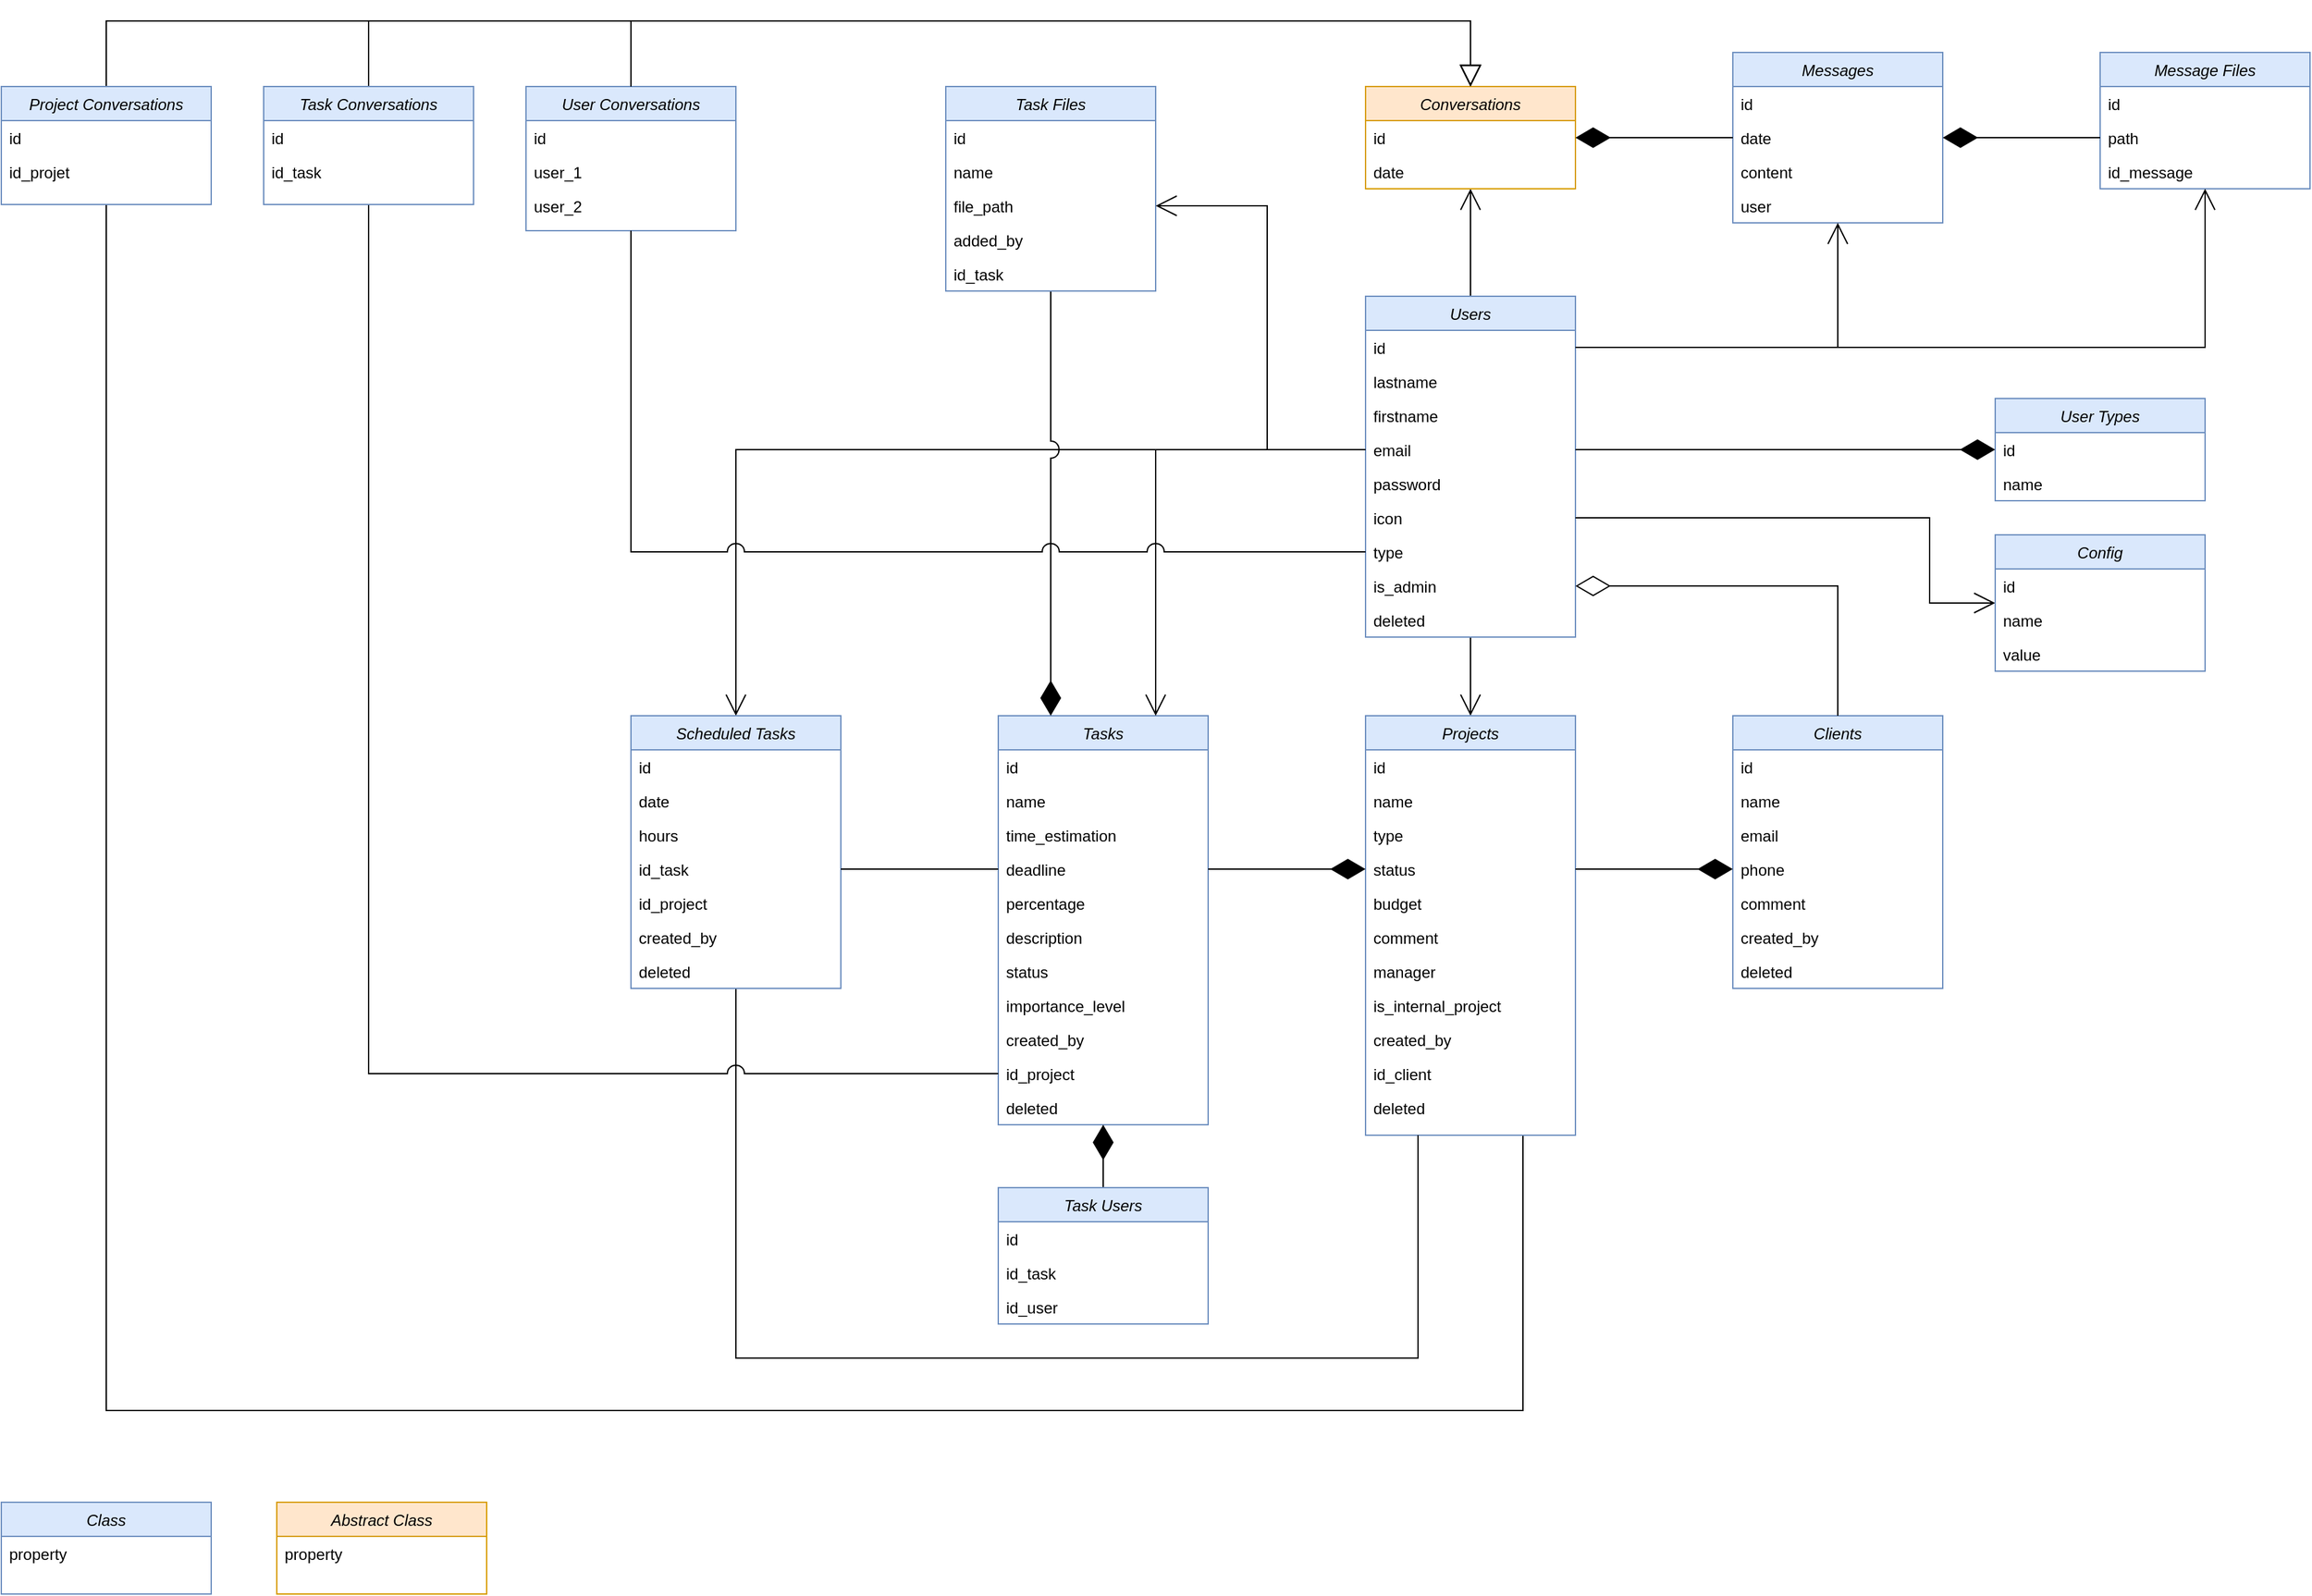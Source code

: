 <mxfile version="24.7.8" pages="2">
  <diagram id="C5RBs43oDa-KdzZeNtuy" name="Diagramme UML">
    <mxGraphModel dx="2963" dy="2408" grid="1" gridSize="10" guides="1" tooltips="1" connect="1" arrows="1" fold="1" page="1" pageScale="1" pageWidth="827" pageHeight="1169" background="#ffffff" math="0" shadow="0">
      <root>
        <mxCell id="WIyWlLk6GJQsqaUBKTNV-0" />
        <mxCell id="WIyWlLk6GJQsqaUBKTNV-1" parent="WIyWlLk6GJQsqaUBKTNV-0" />
        <mxCell id="1ueZpi8muVTtU1drRdIC-45" style="edgeStyle=orthogonalEdgeStyle;rounded=0;orthogonalLoop=1;jettySize=auto;html=1;entryX=0.5;entryY=0;entryDx=0;entryDy=0;endArrow=open;endFill=0;startArrow=none;startFill=0;endSize=14;" edge="1" parent="WIyWlLk6GJQsqaUBKTNV-1" source="1ueZpi8muVTtU1drRdIC-0" target="1ueZpi8muVTtU1drRdIC-20">
          <mxGeometry relative="1" as="geometry" />
        </mxCell>
        <mxCell id="1ueZpi8muVTtU1drRdIC-69" style="edgeStyle=orthogonalEdgeStyle;rounded=0;orthogonalLoop=1;jettySize=auto;html=1;entryX=0.5;entryY=0;entryDx=0;entryDy=0;strokeColor=default;align=center;verticalAlign=middle;fontFamily=Helvetica;fontSize=11;fontColor=default;labelBackgroundColor=default;startArrow=none;startFill=0;endArrow=open;endFill=0;endSize=14;exitX=0;exitY=0.5;exitDx=0;exitDy=0;" edge="1" parent="WIyWlLk6GJQsqaUBKTNV-1" source="1ueZpi8muVTtU1drRdIC-2" target="1ueZpi8muVTtU1drRdIC-59">
          <mxGeometry relative="1" as="geometry" />
        </mxCell>
        <mxCell id="1ueZpi8muVTtU1drRdIC-119" style="edgeStyle=orthogonalEdgeStyle;rounded=0;orthogonalLoop=1;jettySize=auto;html=1;entryX=0.5;entryY=1;entryDx=0;entryDy=0;strokeColor=default;align=center;verticalAlign=middle;fontFamily=Helvetica;fontSize=11;fontColor=default;labelBackgroundColor=default;startArrow=none;startFill=0;endArrow=open;endFill=0;endSize=14;" edge="1" parent="WIyWlLk6GJQsqaUBKTNV-1" source="1ueZpi8muVTtU1drRdIC-0" target="1ueZpi8muVTtU1drRdIC-106">
          <mxGeometry relative="1" as="geometry" />
        </mxCell>
        <mxCell id="1ueZpi8muVTtU1drRdIC-0" value="Users" style="swimlane;fontStyle=2;align=center;verticalAlign=top;childLayout=stackLayout;horizontal=1;startSize=26;horizontalStack=0;resizeParent=1;resizeLast=0;collapsible=1;marginBottom=0;rounded=0;shadow=0;strokeWidth=1;fillColor=#dae8fc;strokeColor=#6c8ebf;" vertex="1" parent="WIyWlLk6GJQsqaUBKTNV-1">
          <mxGeometry x="320" y="-80" width="160" height="260" as="geometry">
            <mxRectangle x="230" y="140" width="160" height="26" as="alternateBounds" />
          </mxGeometry>
        </mxCell>
        <mxCell id="1ueZpi8muVTtU1drRdIC-8" value="id" style="text;align=left;verticalAlign=top;spacingLeft=4;spacingRight=4;overflow=hidden;rotatable=0;points=[[0,0.5],[1,0.5]];portConstraint=eastwest;strokeWidth=1;fillColor=none;strokeColor=none;" vertex="1" parent="1ueZpi8muVTtU1drRdIC-0">
          <mxGeometry y="26" width="160" height="26" as="geometry" />
        </mxCell>
        <mxCell id="1ueZpi8muVTtU1drRdIC-7" value="lastname" style="text;align=left;verticalAlign=top;spacingLeft=4;spacingRight=4;overflow=hidden;rotatable=0;points=[[0,0.5],[1,0.5]];portConstraint=eastwest;strokeWidth=1;fillColor=none;strokeColor=none;" vertex="1" parent="1ueZpi8muVTtU1drRdIC-0">
          <mxGeometry y="52" width="160" height="26" as="geometry" />
        </mxCell>
        <mxCell id="1ueZpi8muVTtU1drRdIC-1" value="firstname" style="text;align=left;verticalAlign=top;spacingLeft=4;spacingRight=4;overflow=hidden;rotatable=0;points=[[0,0.5],[1,0.5]];portConstraint=eastwest;strokeWidth=1;fillColor=none;strokeColor=none;" vertex="1" parent="1ueZpi8muVTtU1drRdIC-0">
          <mxGeometry y="78" width="160" height="26" as="geometry" />
        </mxCell>
        <mxCell id="1ueZpi8muVTtU1drRdIC-2" value="email" style="text;align=left;verticalAlign=top;spacingLeft=4;spacingRight=4;overflow=hidden;rotatable=0;points=[[0,0.5],[1,0.5]];portConstraint=eastwest;rounded=0;shadow=0;html=0;strokeWidth=1;fillColor=none;strokeColor=none;" vertex="1" parent="1ueZpi8muVTtU1drRdIC-0">
          <mxGeometry y="104" width="160" height="26" as="geometry" />
        </mxCell>
        <mxCell id="1ueZpi8muVTtU1drRdIC-3" value="password" style="text;align=left;verticalAlign=top;spacingLeft=4;spacingRight=4;overflow=hidden;rotatable=0;points=[[0,0.5],[1,0.5]];portConstraint=eastwest;rounded=0;shadow=0;html=0;strokeWidth=1;fillColor=none;strokeColor=none;" vertex="1" parent="1ueZpi8muVTtU1drRdIC-0">
          <mxGeometry y="130" width="160" height="26" as="geometry" />
        </mxCell>
        <mxCell id="1ueZpi8muVTtU1drRdIC-9" value="icon" style="text;align=left;verticalAlign=top;spacingLeft=4;spacingRight=4;overflow=hidden;rotatable=0;points=[[0,0.5],[1,0.5]];portConstraint=eastwest;rounded=0;shadow=0;html=0;strokeWidth=1;fillColor=none;strokeColor=none;" vertex="1" parent="1ueZpi8muVTtU1drRdIC-0">
          <mxGeometry y="156" width="160" height="26" as="geometry" />
        </mxCell>
        <mxCell id="1ueZpi8muVTtU1drRdIC-94" value="type" style="text;align=left;verticalAlign=top;spacingLeft=4;spacingRight=4;overflow=hidden;rotatable=0;points=[[0,0.5],[1,0.5]];portConstraint=eastwest;rounded=0;shadow=0;html=0;strokeWidth=1;fillColor=none;strokeColor=none;" vertex="1" parent="1ueZpi8muVTtU1drRdIC-0">
          <mxGeometry y="182" width="160" height="26" as="geometry" />
        </mxCell>
        <mxCell id="1ueZpi8muVTtU1drRdIC-32" value="is_admin" style="text;align=left;verticalAlign=top;spacingLeft=4;spacingRight=4;overflow=hidden;rotatable=0;points=[[0,0.5],[1,0.5]];portConstraint=eastwest;rounded=0;shadow=0;html=0;strokeWidth=1;fillColor=none;strokeColor=none;" vertex="1" parent="1ueZpi8muVTtU1drRdIC-0">
          <mxGeometry y="208" width="160" height="26" as="geometry" />
        </mxCell>
        <mxCell id="1ueZpi8muVTtU1drRdIC-34" value="deleted" style="text;align=left;verticalAlign=top;spacingLeft=4;spacingRight=4;overflow=hidden;rotatable=0;points=[[0,0.5],[1,0.5]];portConstraint=eastwest;rounded=0;shadow=0;html=0;strokeWidth=1;fillColor=none;strokeColor=none;" vertex="1" parent="1ueZpi8muVTtU1drRdIC-0">
          <mxGeometry y="234" width="160" height="26" as="geometry" />
        </mxCell>
        <mxCell id="1ueZpi8muVTtU1drRdIC-10" value="Clients" style="swimlane;fontStyle=2;align=center;verticalAlign=top;childLayout=stackLayout;horizontal=1;startSize=26;horizontalStack=0;resizeParent=1;resizeLast=0;collapsible=1;marginBottom=0;rounded=0;shadow=0;strokeWidth=1;fillColor=#dae8fc;strokeColor=#6c8ebf;" vertex="1" parent="WIyWlLk6GJQsqaUBKTNV-1">
          <mxGeometry x="600" y="240" width="160" height="208" as="geometry">
            <mxRectangle x="230" y="140" width="160" height="26" as="alternateBounds" />
          </mxGeometry>
        </mxCell>
        <mxCell id="1ueZpi8muVTtU1drRdIC-11" value="id" style="text;align=left;verticalAlign=top;spacingLeft=4;spacingRight=4;overflow=hidden;rotatable=0;points=[[0,0.5],[1,0.5]];portConstraint=eastwest;" vertex="1" parent="1ueZpi8muVTtU1drRdIC-10">
          <mxGeometry y="26" width="160" height="26" as="geometry" />
        </mxCell>
        <mxCell id="1ueZpi8muVTtU1drRdIC-12" value="name" style="text;align=left;verticalAlign=top;spacingLeft=4;spacingRight=4;overflow=hidden;rotatable=0;points=[[0,0.5],[1,0.5]];portConstraint=eastwest;" vertex="1" parent="1ueZpi8muVTtU1drRdIC-10">
          <mxGeometry y="52" width="160" height="26" as="geometry" />
        </mxCell>
        <mxCell id="1ueZpi8muVTtU1drRdIC-14" value="email" style="text;align=left;verticalAlign=top;spacingLeft=4;spacingRight=4;overflow=hidden;rotatable=0;points=[[0,0.5],[1,0.5]];portConstraint=eastwest;rounded=0;shadow=0;html=0;" vertex="1" parent="1ueZpi8muVTtU1drRdIC-10">
          <mxGeometry y="78" width="160" height="26" as="geometry" />
        </mxCell>
        <mxCell id="1ueZpi8muVTtU1drRdIC-17" value="phone" style="text;align=left;verticalAlign=top;spacingLeft=4;spacingRight=4;overflow=hidden;rotatable=0;points=[[0,0.5],[1,0.5]];portConstraint=eastwest;rounded=0;shadow=0;html=0;" vertex="1" parent="1ueZpi8muVTtU1drRdIC-10">
          <mxGeometry y="104" width="160" height="26" as="geometry" />
        </mxCell>
        <mxCell id="1ueZpi8muVTtU1drRdIC-19" value="comment" style="text;align=left;verticalAlign=top;spacingLeft=4;spacingRight=4;overflow=hidden;rotatable=0;points=[[0,0.5],[1,0.5]];portConstraint=eastwest;rounded=0;shadow=0;html=0;" vertex="1" parent="1ueZpi8muVTtU1drRdIC-10">
          <mxGeometry y="130" width="160" height="26" as="geometry" />
        </mxCell>
        <mxCell id="1ueZpi8muVTtU1drRdIC-31" value="created_by" style="text;align=left;verticalAlign=top;spacingLeft=4;spacingRight=4;overflow=hidden;rotatable=0;points=[[0,0.5],[1,0.5]];portConstraint=eastwest;rounded=0;shadow=0;html=0;" vertex="1" parent="1ueZpi8muVTtU1drRdIC-10">
          <mxGeometry y="156" width="160" height="26" as="geometry" />
        </mxCell>
        <mxCell id="1ueZpi8muVTtU1drRdIC-36" value="deleted" style="text;align=left;verticalAlign=top;spacingLeft=4;spacingRight=4;overflow=hidden;rotatable=0;points=[[0,0.5],[1,0.5]];portConstraint=eastwest;rounded=0;shadow=0;html=0;strokeWidth=1;fillColor=none;strokeColor=none;" vertex="1" parent="1ueZpi8muVTtU1drRdIC-10">
          <mxGeometry y="182" width="160" height="26" as="geometry" />
        </mxCell>
        <mxCell id="1ueZpi8muVTtU1drRdIC-157" style="edgeStyle=orthogonalEdgeStyle;rounded=0;orthogonalLoop=1;jettySize=auto;html=1;entryX=0.5;entryY=1;entryDx=0;entryDy=0;strokeColor=default;align=center;verticalAlign=middle;fontFamily=Helvetica;fontSize=11;fontColor=default;labelBackgroundColor=default;jumpStyle=arc;jumpSize=13;startArrow=none;startFill=0;endArrow=none;endFill=0;endSize=24;exitX=0.75;exitY=1;exitDx=0;exitDy=0;" edge="1" parent="WIyWlLk6GJQsqaUBKTNV-1" source="1ueZpi8muVTtU1drRdIC-20" target="1ueZpi8muVTtU1drRdIC-120">
          <mxGeometry relative="1" as="geometry">
            <mxPoint x="500" y="660" as="sourcePoint" />
            <Array as="points">
              <mxPoint x="440" y="770" />
              <mxPoint x="-640" y="770" />
            </Array>
          </mxGeometry>
        </mxCell>
        <mxCell id="1ueZpi8muVTtU1drRdIC-20" value="Projects" style="swimlane;fontStyle=2;align=center;verticalAlign=top;childLayout=stackLayout;horizontal=1;startSize=26;horizontalStack=0;resizeParent=1;resizeLast=0;collapsible=1;marginBottom=0;rounded=0;shadow=0;strokeWidth=1;fillColor=#dae8fc;strokeColor=#6c8ebf;" vertex="1" parent="WIyWlLk6GJQsqaUBKTNV-1">
          <mxGeometry x="320" y="240" width="160" height="320" as="geometry">
            <mxRectangle x="230" y="140" width="160" height="26" as="alternateBounds" />
          </mxGeometry>
        </mxCell>
        <mxCell id="1ueZpi8muVTtU1drRdIC-21" value="id" style="text;align=left;verticalAlign=top;spacingLeft=4;spacingRight=4;overflow=hidden;rotatable=0;points=[[0,0.5],[1,0.5]];portConstraint=eastwest;" vertex="1" parent="1ueZpi8muVTtU1drRdIC-20">
          <mxGeometry y="26" width="160" height="26" as="geometry" />
        </mxCell>
        <mxCell id="1ueZpi8muVTtU1drRdIC-22" value="name" style="text;align=left;verticalAlign=top;spacingLeft=4;spacingRight=4;overflow=hidden;rotatable=0;points=[[0,0.5],[1,0.5]];portConstraint=eastwest;" vertex="1" parent="1ueZpi8muVTtU1drRdIC-20">
          <mxGeometry y="52" width="160" height="26" as="geometry" />
        </mxCell>
        <mxCell id="1ueZpi8muVTtU1drRdIC-29" value="type" style="text;align=left;verticalAlign=top;spacingLeft=4;spacingRight=4;overflow=hidden;rotatable=0;points=[[0,0.5],[1,0.5]];portConstraint=eastwest;" vertex="1" parent="1ueZpi8muVTtU1drRdIC-20">
          <mxGeometry y="78" width="160" height="26" as="geometry" />
        </mxCell>
        <mxCell id="1ueZpi8muVTtU1drRdIC-27" value="status" style="text;align=left;verticalAlign=top;spacingLeft=4;spacingRight=4;overflow=hidden;rotatable=0;points=[[0,0.5],[1,0.5]];portConstraint=eastwest;" vertex="1" parent="1ueZpi8muVTtU1drRdIC-20">
          <mxGeometry y="104" width="160" height="26" as="geometry" />
        </mxCell>
        <mxCell id="1ueZpi8muVTtU1drRdIC-84" value="budget" style="text;align=left;verticalAlign=top;spacingLeft=4;spacingRight=4;overflow=hidden;rotatable=0;points=[[0,0.5],[1,0.5]];portConstraint=eastwest;" vertex="1" parent="1ueZpi8muVTtU1drRdIC-20">
          <mxGeometry y="130" width="160" height="26" as="geometry" />
        </mxCell>
        <mxCell id="1ueZpi8muVTtU1drRdIC-25" value="comment" style="text;align=left;verticalAlign=top;spacingLeft=4;spacingRight=4;overflow=hidden;rotatable=0;points=[[0,0.5],[1,0.5]];portConstraint=eastwest;rounded=0;shadow=0;html=0;" vertex="1" parent="1ueZpi8muVTtU1drRdIC-20">
          <mxGeometry y="156" width="160" height="26" as="geometry" />
        </mxCell>
        <mxCell id="1ueZpi8muVTtU1drRdIC-136" value="manager" style="text;align=left;verticalAlign=top;spacingLeft=4;spacingRight=4;overflow=hidden;rotatable=0;points=[[0,0.5],[1,0.5]];portConstraint=eastwest;rounded=0;shadow=0;html=0;" vertex="1" parent="1ueZpi8muVTtU1drRdIC-20">
          <mxGeometry y="182" width="160" height="26" as="geometry" />
        </mxCell>
        <mxCell id="1ueZpi8muVTtU1drRdIC-180" value="is_internal_project" style="text;align=left;verticalAlign=top;spacingLeft=4;spacingRight=4;overflow=hidden;rotatable=0;points=[[0,0.5],[1,0.5]];portConstraint=eastwest;rounded=0;shadow=0;html=0;" vertex="1" parent="1ueZpi8muVTtU1drRdIC-20">
          <mxGeometry y="208" width="160" height="26" as="geometry" />
        </mxCell>
        <mxCell id="1ueZpi8muVTtU1drRdIC-28" value="created_by" style="text;align=left;verticalAlign=top;spacingLeft=4;spacingRight=4;overflow=hidden;rotatable=0;points=[[0,0.5],[1,0.5]];portConstraint=eastwest;rounded=0;shadow=0;html=0;" vertex="1" parent="1ueZpi8muVTtU1drRdIC-20">
          <mxGeometry y="234" width="160" height="26" as="geometry" />
        </mxCell>
        <mxCell id="1ueZpi8muVTtU1drRdIC-33" value="id_client" style="text;align=left;verticalAlign=top;spacingLeft=4;spacingRight=4;overflow=hidden;rotatable=0;points=[[0,0.5],[1,0.5]];portConstraint=eastwest;rounded=0;shadow=0;html=0;" vertex="1" parent="1ueZpi8muVTtU1drRdIC-20">
          <mxGeometry y="260" width="160" height="26" as="geometry" />
        </mxCell>
        <mxCell id="1ueZpi8muVTtU1drRdIC-35" value="deleted" style="text;align=left;verticalAlign=top;spacingLeft=4;spacingRight=4;overflow=hidden;rotatable=0;points=[[0,0.5],[1,0.5]];portConstraint=eastwest;rounded=0;shadow=0;html=0;strokeWidth=1;fillColor=none;strokeColor=none;" vertex="1" parent="1ueZpi8muVTtU1drRdIC-20">
          <mxGeometry y="286" width="160" height="26" as="geometry" />
        </mxCell>
        <mxCell id="1ueZpi8muVTtU1drRdIC-42" value="" style="endArrow=diamondThin;endFill=0;endSize=24;html=1;rounded=0;exitX=0.5;exitY=0;exitDx=0;exitDy=0;flowAnimation=0;shadow=0;entryX=1;entryY=0.5;entryDx=0;entryDy=0;" edge="1" parent="WIyWlLk6GJQsqaUBKTNV-1" source="1ueZpi8muVTtU1drRdIC-10" target="1ueZpi8muVTtU1drRdIC-32">
          <mxGeometry width="160" relative="1" as="geometry">
            <mxPoint x="630" y="137.09" as="sourcePoint" />
            <mxPoint x="630.64" y="59.998" as="targetPoint" />
            <Array as="points">
              <mxPoint x="680" y="141" />
            </Array>
          </mxGeometry>
        </mxCell>
        <mxCell id="1ueZpi8muVTtU1drRdIC-43" value="" style="endArrow=diamondThin;endFill=1;endSize=24;html=1;rounded=0;exitX=1;exitY=0.5;exitDx=0;exitDy=0;entryX=0;entryY=0.5;entryDx=0;entryDy=0;" edge="1" parent="WIyWlLk6GJQsqaUBKTNV-1" source="1ueZpi8muVTtU1drRdIC-27" target="1ueZpi8muVTtU1drRdIC-17">
          <mxGeometry width="160" relative="1" as="geometry">
            <mxPoint x="500" y="510" as="sourcePoint" />
            <mxPoint x="660" y="510" as="targetPoint" />
          </mxGeometry>
        </mxCell>
        <mxCell id="1ueZpi8muVTtU1drRdIC-47" value="Tasks" style="swimlane;fontStyle=2;align=center;verticalAlign=top;childLayout=stackLayout;horizontal=1;startSize=26;horizontalStack=0;resizeParent=1;resizeLast=0;collapsible=1;marginBottom=0;rounded=0;shadow=0;strokeWidth=1;fillColor=#dae8fc;strokeColor=#6c8ebf;" vertex="1" parent="WIyWlLk6GJQsqaUBKTNV-1">
          <mxGeometry x="40" y="240" width="160" height="312" as="geometry">
            <mxRectangle x="230" y="140" width="160" height="26" as="alternateBounds" />
          </mxGeometry>
        </mxCell>
        <mxCell id="1ueZpi8muVTtU1drRdIC-48" value="id" style="text;align=left;verticalAlign=top;spacingLeft=4;spacingRight=4;overflow=hidden;rotatable=0;points=[[0,0.5],[1,0.5]];portConstraint=eastwest;" vertex="1" parent="1ueZpi8muVTtU1drRdIC-47">
          <mxGeometry y="26" width="160" height="26" as="geometry" />
        </mxCell>
        <mxCell id="1ueZpi8muVTtU1drRdIC-49" value="name" style="text;align=left;verticalAlign=top;spacingLeft=4;spacingRight=4;overflow=hidden;rotatable=0;points=[[0,0.5],[1,0.5]];portConstraint=eastwest;" vertex="1" parent="1ueZpi8muVTtU1drRdIC-47">
          <mxGeometry y="52" width="160" height="26" as="geometry" />
        </mxCell>
        <mxCell id="1ueZpi8muVTtU1drRdIC-56" value="time_estimation" style="text;align=left;verticalAlign=top;spacingLeft=4;spacingRight=4;overflow=hidden;rotatable=0;points=[[0,0.5],[1,0.5]];portConstraint=eastwest;" vertex="1" parent="1ueZpi8muVTtU1drRdIC-47">
          <mxGeometry y="78" width="160" height="26" as="geometry" />
        </mxCell>
        <mxCell id="1ueZpi8muVTtU1drRdIC-182" value="deadline" style="text;align=left;verticalAlign=top;spacingLeft=4;spacingRight=4;overflow=hidden;rotatable=0;points=[[0,0.5],[1,0.5]];portConstraint=eastwest;" vertex="1" parent="1ueZpi8muVTtU1drRdIC-47">
          <mxGeometry y="104" width="160" height="26" as="geometry" />
        </mxCell>
        <mxCell id="1ueZpi8muVTtU1drRdIC-83" value="percentage" style="text;align=left;verticalAlign=top;spacingLeft=4;spacingRight=4;overflow=hidden;rotatable=0;points=[[0,0.5],[1,0.5]];portConstraint=eastwest;" vertex="1" parent="1ueZpi8muVTtU1drRdIC-47">
          <mxGeometry y="130" width="160" height="26" as="geometry" />
        </mxCell>
        <mxCell id="1ueZpi8muVTtU1drRdIC-50" value="description" style="text;align=left;verticalAlign=top;spacingLeft=4;spacingRight=4;overflow=hidden;rotatable=0;points=[[0,0.5],[1,0.5]];portConstraint=eastwest;" vertex="1" parent="1ueZpi8muVTtU1drRdIC-47">
          <mxGeometry y="156" width="160" height="26" as="geometry" />
        </mxCell>
        <mxCell id="1ueZpi8muVTtU1drRdIC-51" value="status" style="text;align=left;verticalAlign=top;spacingLeft=4;spacingRight=4;overflow=hidden;rotatable=0;points=[[0,0.5],[1,0.5]];portConstraint=eastwest;" vertex="1" parent="1ueZpi8muVTtU1drRdIC-47">
          <mxGeometry y="182" width="160" height="26" as="geometry" />
        </mxCell>
        <mxCell id="1ueZpi8muVTtU1drRdIC-172" value="importance_level" style="text;align=left;verticalAlign=top;spacingLeft=4;spacingRight=4;overflow=hidden;rotatable=0;points=[[0,0.5],[1,0.5]];portConstraint=eastwest;" vertex="1" parent="1ueZpi8muVTtU1drRdIC-47">
          <mxGeometry y="208" width="160" height="26" as="geometry" />
        </mxCell>
        <mxCell id="1ueZpi8muVTtU1drRdIC-53" value="created_by" style="text;align=left;verticalAlign=top;spacingLeft=4;spacingRight=4;overflow=hidden;rotatable=0;points=[[0,0.5],[1,0.5]];portConstraint=eastwest;rounded=0;shadow=0;html=0;" vertex="1" parent="1ueZpi8muVTtU1drRdIC-47">
          <mxGeometry y="234" width="160" height="26" as="geometry" />
        </mxCell>
        <mxCell id="1ueZpi8muVTtU1drRdIC-54" value="id_project" style="text;align=left;verticalAlign=top;spacingLeft=4;spacingRight=4;overflow=hidden;rotatable=0;points=[[0,0.5],[1,0.5]];portConstraint=eastwest;rounded=0;shadow=0;html=0;" vertex="1" parent="1ueZpi8muVTtU1drRdIC-47">
          <mxGeometry y="260" width="160" height="26" as="geometry" />
        </mxCell>
        <mxCell id="1ueZpi8muVTtU1drRdIC-55" value="deleted" style="text;align=left;verticalAlign=top;spacingLeft=4;spacingRight=4;overflow=hidden;rotatable=0;points=[[0,0.5],[1,0.5]];portConstraint=eastwest;rounded=0;shadow=0;html=0;strokeWidth=1;fillColor=none;strokeColor=none;" vertex="1" parent="1ueZpi8muVTtU1drRdIC-47">
          <mxGeometry y="286" width="160" height="26" as="geometry" />
        </mxCell>
        <mxCell id="1ueZpi8muVTtU1drRdIC-57" value="" style="endArrow=diamondThin;endFill=1;endSize=24;html=1;rounded=0;exitX=1;exitY=0.5;exitDx=0;exitDy=0;entryX=0;entryY=0.5;entryDx=0;entryDy=0;" edge="1" parent="WIyWlLk6GJQsqaUBKTNV-1" source="1ueZpi8muVTtU1drRdIC-182" target="1ueZpi8muVTtU1drRdIC-27">
          <mxGeometry width="160" relative="1" as="geometry">
            <mxPoint x="490" y="367" as="sourcePoint" />
            <mxPoint x="610" y="367" as="targetPoint" />
          </mxGeometry>
        </mxCell>
        <mxCell id="1ueZpi8muVTtU1drRdIC-58" style="edgeStyle=orthogonalEdgeStyle;rounded=0;orthogonalLoop=1;jettySize=auto;html=1;entryX=0.75;entryY=0;entryDx=0;entryDy=0;strokeColor=default;align=center;verticalAlign=middle;fontFamily=Helvetica;fontSize=11;fontColor=default;labelBackgroundColor=default;startArrow=none;startFill=0;endArrow=open;endFill=0;endSize=14;exitX=0;exitY=0.5;exitDx=0;exitDy=0;" edge="1" parent="WIyWlLk6GJQsqaUBKTNV-1" source="1ueZpi8muVTtU1drRdIC-2" target="1ueZpi8muVTtU1drRdIC-47">
          <mxGeometry relative="1" as="geometry" />
        </mxCell>
        <mxCell id="1ueZpi8muVTtU1drRdIC-181" style="edgeStyle=orthogonalEdgeStyle;rounded=0;orthogonalLoop=1;jettySize=auto;html=1;entryX=0.25;entryY=1;entryDx=0;entryDy=0;strokeColor=default;align=center;verticalAlign=middle;fontFamily=Helvetica;fontSize=11;fontColor=default;labelBackgroundColor=default;jumpStyle=arc;jumpSize=13;startArrow=none;startFill=0;endArrow=none;endFill=0;endSize=24;" edge="1" parent="WIyWlLk6GJQsqaUBKTNV-1" source="1ueZpi8muVTtU1drRdIC-59" target="1ueZpi8muVTtU1drRdIC-20">
          <mxGeometry relative="1" as="geometry">
            <mxPoint x="-110" y="710" as="targetPoint" />
            <Array as="points">
              <mxPoint x="-160" y="730" />
              <mxPoint x="360" y="730" />
            </Array>
          </mxGeometry>
        </mxCell>
        <mxCell id="1ueZpi8muVTtU1drRdIC-59" value="Scheduled Tasks" style="swimlane;fontStyle=2;align=center;verticalAlign=top;childLayout=stackLayout;horizontal=1;startSize=26;horizontalStack=0;resizeParent=1;resizeLast=0;collapsible=1;marginBottom=0;rounded=0;shadow=0;strokeWidth=1;fillColor=#dae8fc;strokeColor=#6c8ebf;" vertex="1" parent="WIyWlLk6GJQsqaUBKTNV-1">
          <mxGeometry x="-240" y="240" width="160" height="208" as="geometry">
            <mxRectangle x="230" y="140" width="160" height="26" as="alternateBounds" />
          </mxGeometry>
        </mxCell>
        <mxCell id="1ueZpi8muVTtU1drRdIC-60" value="id" style="text;align=left;verticalAlign=top;spacingLeft=4;spacingRight=4;overflow=hidden;rotatable=0;points=[[0,0.5],[1,0.5]];portConstraint=eastwest;" vertex="1" parent="1ueZpi8muVTtU1drRdIC-59">
          <mxGeometry y="26" width="160" height="26" as="geometry" />
        </mxCell>
        <mxCell id="1ueZpi8muVTtU1drRdIC-61" value="date" style="text;align=left;verticalAlign=top;spacingLeft=4;spacingRight=4;overflow=hidden;rotatable=0;points=[[0,0.5],[1,0.5]];portConstraint=eastwest;" vertex="1" parent="1ueZpi8muVTtU1drRdIC-59">
          <mxGeometry y="52" width="160" height="26" as="geometry" />
        </mxCell>
        <mxCell id="1ueZpi8muVTtU1drRdIC-62" value="hours" style="text;align=left;verticalAlign=top;spacingLeft=4;spacingRight=4;overflow=hidden;rotatable=0;points=[[0,0.5],[1,0.5]];portConstraint=eastwest;" vertex="1" parent="1ueZpi8muVTtU1drRdIC-59">
          <mxGeometry y="78" width="160" height="26" as="geometry" />
        </mxCell>
        <mxCell id="1ueZpi8muVTtU1drRdIC-66" value="id_task" style="text;align=left;verticalAlign=top;spacingLeft=4;spacingRight=4;overflow=hidden;rotatable=0;points=[[0,0.5],[1,0.5]];portConstraint=eastwest;rounded=0;shadow=0;html=0;" vertex="1" parent="1ueZpi8muVTtU1drRdIC-59">
          <mxGeometry y="104" width="160" height="26" as="geometry" />
        </mxCell>
        <mxCell id="1ueZpi8muVTtU1drRdIC-179" value="id_project" style="text;align=left;verticalAlign=top;spacingLeft=4;spacingRight=4;overflow=hidden;rotatable=0;points=[[0,0.5],[1,0.5]];portConstraint=eastwest;rounded=0;shadow=0;html=0;" vertex="1" parent="1ueZpi8muVTtU1drRdIC-59">
          <mxGeometry y="130" width="160" height="26" as="geometry" />
        </mxCell>
        <mxCell id="1ueZpi8muVTtU1drRdIC-65" value="created_by" style="text;align=left;verticalAlign=top;spacingLeft=4;spacingRight=4;overflow=hidden;rotatable=0;points=[[0,0.5],[1,0.5]];portConstraint=eastwest;rounded=0;shadow=0;html=0;" vertex="1" parent="1ueZpi8muVTtU1drRdIC-59">
          <mxGeometry y="156" width="160" height="26" as="geometry" />
        </mxCell>
        <mxCell id="1ueZpi8muVTtU1drRdIC-67" value="deleted" style="text;align=left;verticalAlign=top;spacingLeft=4;spacingRight=4;overflow=hidden;rotatable=0;points=[[0,0.5],[1,0.5]];portConstraint=eastwest;rounded=0;shadow=0;html=0;strokeWidth=1;fillColor=none;strokeColor=none;" vertex="1" parent="1ueZpi8muVTtU1drRdIC-59">
          <mxGeometry y="182" width="160" height="26" as="geometry" />
        </mxCell>
        <mxCell id="1ueZpi8muVTtU1drRdIC-68" style="edgeStyle=orthogonalEdgeStyle;rounded=0;orthogonalLoop=1;jettySize=auto;html=1;entryX=0;entryY=0.5;entryDx=0;entryDy=0;strokeColor=default;align=center;verticalAlign=middle;fontFamily=Helvetica;fontSize=11;fontColor=default;labelBackgroundColor=default;startArrow=none;startFill=0;endArrow=none;endFill=0;endSize=24;exitX=1;exitY=0.5;exitDx=0;exitDy=0;" edge="1" parent="WIyWlLk6GJQsqaUBKTNV-1" source="1ueZpi8muVTtU1drRdIC-66" target="1ueZpi8muVTtU1drRdIC-182">
          <mxGeometry relative="1" as="geometry" />
        </mxCell>
        <mxCell id="1ueZpi8muVTtU1drRdIC-81" style="edgeStyle=orthogonalEdgeStyle;rounded=0;orthogonalLoop=1;jettySize=auto;html=1;entryX=0.25;entryY=0;entryDx=0;entryDy=0;strokeColor=default;align=center;verticalAlign=middle;fontFamily=Helvetica;fontSize=11;fontColor=default;labelBackgroundColor=default;startArrow=none;startFill=0;endArrow=diamondThin;endFill=1;endSize=24;jumpStyle=arc;jumpSize=13;" edge="1" parent="WIyWlLk6GJQsqaUBKTNV-1" source="1ueZpi8muVTtU1drRdIC-70" target="1ueZpi8muVTtU1drRdIC-47">
          <mxGeometry relative="1" as="geometry" />
        </mxCell>
        <mxCell id="1ueZpi8muVTtU1drRdIC-70" value="Task Files" style="swimlane;fontStyle=2;align=center;verticalAlign=top;childLayout=stackLayout;horizontal=1;startSize=26;horizontalStack=0;resizeParent=1;resizeLast=0;collapsible=1;marginBottom=0;rounded=0;shadow=0;strokeWidth=1;fillColor=#dae8fc;strokeColor=#6c8ebf;" vertex="1" parent="WIyWlLk6GJQsqaUBKTNV-1">
          <mxGeometry y="-240" width="160" height="156" as="geometry">
            <mxRectangle x="230" y="140" width="160" height="26" as="alternateBounds" />
          </mxGeometry>
        </mxCell>
        <mxCell id="1ueZpi8muVTtU1drRdIC-71" value="id" style="text;align=left;verticalAlign=top;spacingLeft=4;spacingRight=4;overflow=hidden;rotatable=0;points=[[0,0.5],[1,0.5]];portConstraint=eastwest;" vertex="1" parent="1ueZpi8muVTtU1drRdIC-70">
          <mxGeometry y="26" width="160" height="26" as="geometry" />
        </mxCell>
        <mxCell id="1ueZpi8muVTtU1drRdIC-72" value="name" style="text;align=left;verticalAlign=top;spacingLeft=4;spacingRight=4;overflow=hidden;rotatable=0;points=[[0,0.5],[1,0.5]];portConstraint=eastwest;" vertex="1" parent="1ueZpi8muVTtU1drRdIC-70">
          <mxGeometry y="52" width="160" height="26" as="geometry" />
        </mxCell>
        <mxCell id="1ueZpi8muVTtU1drRdIC-73" value="file_path" style="text;align=left;verticalAlign=top;spacingLeft=4;spacingRight=4;overflow=hidden;rotatable=0;points=[[0,0.5],[1,0.5]];portConstraint=eastwest;" vertex="1" parent="1ueZpi8muVTtU1drRdIC-70">
          <mxGeometry y="78" width="160" height="26" as="geometry" />
        </mxCell>
        <mxCell id="1ueZpi8muVTtU1drRdIC-76" value="added_by" style="text;align=left;verticalAlign=top;spacingLeft=4;spacingRight=4;overflow=hidden;rotatable=0;points=[[0,0.5],[1,0.5]];portConstraint=eastwest;rounded=0;shadow=0;html=0;" vertex="1" parent="1ueZpi8muVTtU1drRdIC-70">
          <mxGeometry y="104" width="160" height="26" as="geometry" />
        </mxCell>
        <mxCell id="1ueZpi8muVTtU1drRdIC-77" value="id_task" style="text;align=left;verticalAlign=top;spacingLeft=4;spacingRight=4;overflow=hidden;rotatable=0;points=[[0,0.5],[1,0.5]];portConstraint=eastwest;rounded=0;shadow=0;html=0;" vertex="1" parent="1ueZpi8muVTtU1drRdIC-70">
          <mxGeometry y="130" width="160" height="26" as="geometry" />
        </mxCell>
        <mxCell id="1ueZpi8muVTtU1drRdIC-82" style="edgeStyle=orthogonalEdgeStyle;rounded=0;orthogonalLoop=1;jettySize=auto;html=1;entryX=1;entryY=0.5;entryDx=0;entryDy=0;strokeColor=default;align=center;verticalAlign=middle;fontFamily=Helvetica;fontSize=11;fontColor=default;labelBackgroundColor=default;startArrow=none;startFill=0;endArrow=open;endFill=0;endSize=14;" edge="1" parent="WIyWlLk6GJQsqaUBKTNV-1" source="1ueZpi8muVTtU1drRdIC-2" target="1ueZpi8muVTtU1drRdIC-73">
          <mxGeometry relative="1" as="geometry" />
        </mxCell>
        <mxCell id="1ueZpi8muVTtU1drRdIC-85" value="Messages" style="swimlane;fontStyle=2;align=center;verticalAlign=top;childLayout=stackLayout;horizontal=1;startSize=26;horizontalStack=0;resizeParent=1;resizeLast=0;collapsible=1;marginBottom=0;rounded=0;shadow=0;strokeWidth=1;fillColor=#dae8fc;strokeColor=#6c8ebf;" vertex="1" parent="WIyWlLk6GJQsqaUBKTNV-1">
          <mxGeometry x="600" y="-266" width="160" height="130" as="geometry">
            <mxRectangle x="230" y="140" width="160" height="26" as="alternateBounds" />
          </mxGeometry>
        </mxCell>
        <mxCell id="1ueZpi8muVTtU1drRdIC-86" value="id" style="text;align=left;verticalAlign=top;spacingLeft=4;spacingRight=4;overflow=hidden;rotatable=0;points=[[0,0.5],[1,0.5]];portConstraint=eastwest;strokeWidth=1;fillColor=none;strokeColor=none;" vertex="1" parent="1ueZpi8muVTtU1drRdIC-85">
          <mxGeometry y="26" width="160" height="26" as="geometry" />
        </mxCell>
        <mxCell id="1ueZpi8muVTtU1drRdIC-87" value="date" style="text;align=left;verticalAlign=top;spacingLeft=4;spacingRight=4;overflow=hidden;rotatable=0;points=[[0,0.5],[1,0.5]];portConstraint=eastwest;strokeWidth=1;fillColor=none;strokeColor=none;" vertex="1" parent="1ueZpi8muVTtU1drRdIC-85">
          <mxGeometry y="52" width="160" height="26" as="geometry" />
        </mxCell>
        <mxCell id="1ueZpi8muVTtU1drRdIC-88" value="content" style="text;align=left;verticalAlign=top;spacingLeft=4;spacingRight=4;overflow=hidden;rotatable=0;points=[[0,0.5],[1,0.5]];portConstraint=eastwest;strokeWidth=1;fillColor=none;strokeColor=none;" vertex="1" parent="1ueZpi8muVTtU1drRdIC-85">
          <mxGeometry y="78" width="160" height="26" as="geometry" />
        </mxCell>
        <mxCell id="1ueZpi8muVTtU1drRdIC-89" value="user" style="text;align=left;verticalAlign=top;spacingLeft=4;spacingRight=4;overflow=hidden;rotatable=0;points=[[0,0.5],[1,0.5]];portConstraint=eastwest;rounded=0;shadow=0;html=0;strokeWidth=1;fillColor=none;strokeColor=none;" vertex="1" parent="1ueZpi8muVTtU1drRdIC-85">
          <mxGeometry y="104" width="160" height="26" as="geometry" />
        </mxCell>
        <mxCell id="1ueZpi8muVTtU1drRdIC-95" value="Message Files" style="swimlane;fontStyle=2;align=center;verticalAlign=top;childLayout=stackLayout;horizontal=1;startSize=26;horizontalStack=0;resizeParent=1;resizeLast=0;collapsible=1;marginBottom=0;rounded=0;shadow=0;strokeWidth=1;fillColor=#dae8fc;strokeColor=#6c8ebf;" vertex="1" parent="WIyWlLk6GJQsqaUBKTNV-1">
          <mxGeometry x="880" y="-266" width="160" height="104" as="geometry">
            <mxRectangle x="230" y="140" width="160" height="26" as="alternateBounds" />
          </mxGeometry>
        </mxCell>
        <mxCell id="1ueZpi8muVTtU1drRdIC-96" value="id" style="text;align=left;verticalAlign=top;spacingLeft=4;spacingRight=4;overflow=hidden;rotatable=0;points=[[0,0.5],[1,0.5]];portConstraint=eastwest;strokeWidth=1;fillColor=none;strokeColor=none;" vertex="1" parent="1ueZpi8muVTtU1drRdIC-95">
          <mxGeometry y="26" width="160" height="26" as="geometry" />
        </mxCell>
        <mxCell id="1ueZpi8muVTtU1drRdIC-97" value="path" style="text;align=left;verticalAlign=top;spacingLeft=4;spacingRight=4;overflow=hidden;rotatable=0;points=[[0,0.5],[1,0.5]];portConstraint=eastwest;strokeWidth=1;fillColor=none;strokeColor=none;" vertex="1" parent="1ueZpi8muVTtU1drRdIC-95">
          <mxGeometry y="52" width="160" height="26" as="geometry" />
        </mxCell>
        <mxCell id="1ueZpi8muVTtU1drRdIC-98" value="id_message" style="text;align=left;verticalAlign=top;spacingLeft=4;spacingRight=4;overflow=hidden;rotatable=0;points=[[0,0.5],[1,0.5]];portConstraint=eastwest;strokeWidth=1;fillColor=none;strokeColor=none;" vertex="1" parent="1ueZpi8muVTtU1drRdIC-95">
          <mxGeometry y="78" width="160" height="26" as="geometry" />
        </mxCell>
        <mxCell id="1ueZpi8muVTtU1drRdIC-100" style="edgeStyle=orthogonalEdgeStyle;rounded=0;orthogonalLoop=1;jettySize=auto;html=1;entryX=1;entryY=0.5;entryDx=0;entryDy=0;strokeColor=default;align=center;verticalAlign=middle;fontFamily=Helvetica;fontSize=11;fontColor=default;labelBackgroundColor=default;startArrow=none;startFill=0;endArrow=diamondThin;endFill=1;endSize=24;jumpStyle=arc;jumpSize=13;exitX=0;exitY=0.5;exitDx=0;exitDy=0;" edge="1" parent="WIyWlLk6GJQsqaUBKTNV-1" source="1ueZpi8muVTtU1drRdIC-97" target="1ueZpi8muVTtU1drRdIC-87">
          <mxGeometry relative="1" as="geometry">
            <mxPoint x="370" y="64" as="sourcePoint" />
            <mxPoint x="370" y="384" as="targetPoint" />
          </mxGeometry>
        </mxCell>
        <mxCell id="1ueZpi8muVTtU1drRdIC-131" style="edgeStyle=orthogonalEdgeStyle;rounded=0;orthogonalLoop=1;jettySize=auto;html=1;entryX=0.5;entryY=0;entryDx=0;entryDy=0;strokeColor=default;align=center;verticalAlign=middle;fontFamily=Helvetica;fontSize=11;fontColor=default;labelBackgroundColor=default;startArrow=none;startFill=0;endArrow=block;endFill=0;endSize=14;exitX=0.5;exitY=0;exitDx=0;exitDy=0;" edge="1" parent="WIyWlLk6GJQsqaUBKTNV-1" source="1ueZpi8muVTtU1drRdIC-120" target="1ueZpi8muVTtU1drRdIC-106">
          <mxGeometry relative="1" as="geometry">
            <Array as="points">
              <mxPoint x="-640" y="-290" />
              <mxPoint x="400" y="-290" />
            </Array>
          </mxGeometry>
        </mxCell>
        <mxCell id="1ueZpi8muVTtU1drRdIC-101" value="User Conversations" style="swimlane;fontStyle=2;align=center;verticalAlign=top;childLayout=stackLayout;horizontal=1;startSize=26;horizontalStack=0;resizeParent=1;resizeLast=0;collapsible=1;marginBottom=0;rounded=0;shadow=0;strokeWidth=1;fillColor=#dae8fc;strokeColor=#6c8ebf;" vertex="1" parent="WIyWlLk6GJQsqaUBKTNV-1">
          <mxGeometry x="-320" y="-240" width="160" height="110" as="geometry">
            <mxRectangle x="230" y="140" width="160" height="26" as="alternateBounds" />
          </mxGeometry>
        </mxCell>
        <mxCell id="1ueZpi8muVTtU1drRdIC-102" value="id" style="text;align=left;verticalAlign=top;spacingLeft=4;spacingRight=4;overflow=hidden;rotatable=0;points=[[0,0.5],[1,0.5]];portConstraint=eastwest;strokeWidth=1;fillColor=none;strokeColor=none;" vertex="1" parent="1ueZpi8muVTtU1drRdIC-101">
          <mxGeometry y="26" width="160" height="26" as="geometry" />
        </mxCell>
        <mxCell id="1ueZpi8muVTtU1drRdIC-105" value="user_1" style="text;align=left;verticalAlign=top;spacingLeft=4;spacingRight=4;overflow=hidden;rotatable=0;points=[[0,0.5],[1,0.5]];portConstraint=eastwest;rounded=0;shadow=0;html=0;strokeWidth=1;fillColor=none;strokeColor=none;" vertex="1" parent="1ueZpi8muVTtU1drRdIC-101">
          <mxGeometry y="52" width="160" height="26" as="geometry" />
        </mxCell>
        <mxCell id="1ueZpi8muVTtU1drRdIC-117" value="user_2" style="text;align=left;verticalAlign=top;spacingLeft=4;spacingRight=4;overflow=hidden;rotatable=0;points=[[0,0.5],[1,0.5]];portConstraint=eastwest;rounded=0;shadow=0;html=0;strokeWidth=1;fillColor=none;strokeColor=none;" vertex="1" parent="1ueZpi8muVTtU1drRdIC-101">
          <mxGeometry y="78" width="160" height="26" as="geometry" />
        </mxCell>
        <mxCell id="1ueZpi8muVTtU1drRdIC-106" value="Conversations" style="swimlane;fontStyle=2;align=center;verticalAlign=top;childLayout=stackLayout;horizontal=1;startSize=26;horizontalStack=0;resizeParent=1;resizeLast=0;collapsible=1;marginBottom=0;rounded=0;shadow=0;strokeWidth=1;fillColor=#ffe6cc;strokeColor=#d79b00;" vertex="1" parent="WIyWlLk6GJQsqaUBKTNV-1">
          <mxGeometry x="320" y="-240" width="160" height="78" as="geometry">
            <mxRectangle x="230" y="140" width="160" height="26" as="alternateBounds" />
          </mxGeometry>
        </mxCell>
        <mxCell id="1ueZpi8muVTtU1drRdIC-107" value="id" style="text;align=left;verticalAlign=top;spacingLeft=4;spacingRight=4;overflow=hidden;rotatable=0;points=[[0,0.5],[1,0.5]];portConstraint=eastwest;strokeWidth=1;fillColor=none;strokeColor=none;" vertex="1" parent="1ueZpi8muVTtU1drRdIC-106">
          <mxGeometry y="26" width="160" height="26" as="geometry" />
        </mxCell>
        <mxCell id="1ueZpi8muVTtU1drRdIC-108" value="date" style="text;align=left;verticalAlign=top;spacingLeft=4;spacingRight=4;overflow=hidden;rotatable=0;points=[[0,0.5],[1,0.5]];portConstraint=eastwest;strokeWidth=1;fillColor=none;strokeColor=none;" vertex="1" parent="1ueZpi8muVTtU1drRdIC-106">
          <mxGeometry y="52" width="160" height="26" as="geometry" />
        </mxCell>
        <mxCell id="1ueZpi8muVTtU1drRdIC-130" style="edgeStyle=orthogonalEdgeStyle;rounded=0;orthogonalLoop=1;jettySize=auto;html=1;entryX=0.5;entryY=0;entryDx=0;entryDy=0;strokeColor=default;align=center;verticalAlign=middle;fontFamily=Helvetica;fontSize=11;fontColor=default;labelBackgroundColor=default;startArrow=none;startFill=0;endArrow=block;endFill=0;endSize=14;exitX=0.5;exitY=0;exitDx=0;exitDy=0;" edge="1" parent="WIyWlLk6GJQsqaUBKTNV-1" source="1ueZpi8muVTtU1drRdIC-124" target="1ueZpi8muVTtU1drRdIC-106">
          <mxGeometry relative="1" as="geometry">
            <Array as="points">
              <mxPoint x="-440" y="-290" />
              <mxPoint x="400" y="-290" />
            </Array>
          </mxGeometry>
        </mxCell>
        <mxCell id="1ueZpi8muVTtU1drRdIC-120" value="Project Conversations" style="swimlane;fontStyle=2;align=center;verticalAlign=top;childLayout=stackLayout;horizontal=1;startSize=26;horizontalStack=0;resizeParent=1;resizeLast=0;collapsible=1;marginBottom=0;rounded=0;shadow=0;strokeWidth=1;fillColor=#dae8fc;strokeColor=#6c8ebf;" vertex="1" parent="WIyWlLk6GJQsqaUBKTNV-1">
          <mxGeometry x="-720" y="-240" width="160" height="90" as="geometry">
            <mxRectangle x="230" y="140" width="160" height="26" as="alternateBounds" />
          </mxGeometry>
        </mxCell>
        <mxCell id="1ueZpi8muVTtU1drRdIC-121" value="id" style="text;align=left;verticalAlign=top;spacingLeft=4;spacingRight=4;overflow=hidden;rotatable=0;points=[[0,0.5],[1,0.5]];portConstraint=eastwest;strokeWidth=1;fillColor=none;strokeColor=none;" vertex="1" parent="1ueZpi8muVTtU1drRdIC-120">
          <mxGeometry y="26" width="160" height="26" as="geometry" />
        </mxCell>
        <mxCell id="1ueZpi8muVTtU1drRdIC-122" value="id_projet" style="text;align=left;verticalAlign=top;spacingLeft=4;spacingRight=4;overflow=hidden;rotatable=0;points=[[0,0.5],[1,0.5]];portConstraint=eastwest;rounded=0;shadow=0;html=0;strokeWidth=1;fillColor=none;strokeColor=none;" vertex="1" parent="1ueZpi8muVTtU1drRdIC-120">
          <mxGeometry y="52" width="160" height="26" as="geometry" />
        </mxCell>
        <mxCell id="1ueZpi8muVTtU1drRdIC-129" style="edgeStyle=orthogonalEdgeStyle;rounded=0;orthogonalLoop=1;jettySize=auto;html=1;entryX=0.5;entryY=0;entryDx=0;entryDy=0;strokeColor=default;align=center;verticalAlign=middle;fontFamily=Helvetica;fontSize=11;fontColor=default;labelBackgroundColor=default;startArrow=none;startFill=0;endArrow=block;endFill=0;endSize=14;exitX=0.5;exitY=0;exitDx=0;exitDy=0;" edge="1" parent="WIyWlLk6GJQsqaUBKTNV-1" source="1ueZpi8muVTtU1drRdIC-101" target="1ueZpi8muVTtU1drRdIC-106">
          <mxGeometry relative="1" as="geometry">
            <Array as="points">
              <mxPoint x="-240" y="-290" />
              <mxPoint x="400" y="-290" />
            </Array>
          </mxGeometry>
        </mxCell>
        <mxCell id="1ueZpi8muVTtU1drRdIC-173" style="edgeStyle=orthogonalEdgeStyle;rounded=0;orthogonalLoop=1;jettySize=auto;html=1;entryX=0;entryY=0.5;entryDx=0;entryDy=0;endArrow=none;endFill=0;strokeColor=default;align=center;verticalAlign=middle;fontFamily=Helvetica;fontSize=11;fontColor=default;labelBackgroundColor=default;jumpStyle=arc;jumpSize=13;startArrow=none;startFill=0;endSize=24;" edge="1" parent="WIyWlLk6GJQsqaUBKTNV-1" source="1ueZpi8muVTtU1drRdIC-124" target="1ueZpi8muVTtU1drRdIC-54">
          <mxGeometry relative="1" as="geometry" />
        </mxCell>
        <mxCell id="1ueZpi8muVTtU1drRdIC-124" value="Task Conversations" style="swimlane;fontStyle=2;align=center;verticalAlign=top;childLayout=stackLayout;horizontal=1;startSize=26;horizontalStack=0;resizeParent=1;resizeLast=0;collapsible=1;marginBottom=0;rounded=0;shadow=0;strokeWidth=1;fillColor=#dae8fc;strokeColor=#6c8ebf;" vertex="1" parent="WIyWlLk6GJQsqaUBKTNV-1">
          <mxGeometry x="-520" y="-240" width="160" height="90" as="geometry">
            <mxRectangle x="230" y="140" width="160" height="26" as="alternateBounds" />
          </mxGeometry>
        </mxCell>
        <mxCell id="1ueZpi8muVTtU1drRdIC-125" value="id" style="text;align=left;verticalAlign=top;spacingLeft=4;spacingRight=4;overflow=hidden;rotatable=0;points=[[0,0.5],[1,0.5]];portConstraint=eastwest;strokeWidth=1;fillColor=none;strokeColor=none;" vertex="1" parent="1ueZpi8muVTtU1drRdIC-124">
          <mxGeometry y="26" width="160" height="26" as="geometry" />
        </mxCell>
        <mxCell id="1ueZpi8muVTtU1drRdIC-126" value="id_task" style="text;align=left;verticalAlign=top;spacingLeft=4;spacingRight=4;overflow=hidden;rotatable=0;points=[[0,0.5],[1,0.5]];portConstraint=eastwest;rounded=0;shadow=0;html=0;strokeWidth=1;fillColor=none;strokeColor=none;" vertex="1" parent="1ueZpi8muVTtU1drRdIC-124">
          <mxGeometry y="52" width="160" height="26" as="geometry" />
        </mxCell>
        <mxCell id="1ueZpi8muVTtU1drRdIC-132" style="edgeStyle=orthogonalEdgeStyle;rounded=0;orthogonalLoop=1;jettySize=auto;html=1;entryX=1;entryY=0.5;entryDx=0;entryDy=0;strokeColor=default;align=center;verticalAlign=middle;fontFamily=Helvetica;fontSize=11;fontColor=default;labelBackgroundColor=default;jumpStyle=arc;jumpSize=13;startArrow=none;startFill=0;endArrow=diamondThin;endFill=1;endSize=24;" edge="1" parent="WIyWlLk6GJQsqaUBKTNV-1" source="1ueZpi8muVTtU1drRdIC-87" target="1ueZpi8muVTtU1drRdIC-107">
          <mxGeometry relative="1" as="geometry" />
        </mxCell>
        <mxCell id="1ueZpi8muVTtU1drRdIC-133" style="edgeStyle=orthogonalEdgeStyle;rounded=0;orthogonalLoop=1;jettySize=auto;html=1;entryX=0.5;entryY=1;entryDx=0;entryDy=0;strokeColor=default;align=center;verticalAlign=middle;fontFamily=Helvetica;fontSize=11;fontColor=default;labelBackgroundColor=default;startArrow=none;startFill=0;endArrow=open;endFill=0;endSize=14;exitX=1;exitY=0.5;exitDx=0;exitDy=0;" edge="1" parent="WIyWlLk6GJQsqaUBKTNV-1" source="1ueZpi8muVTtU1drRdIC-8" target="1ueZpi8muVTtU1drRdIC-85">
          <mxGeometry relative="1" as="geometry" />
        </mxCell>
        <mxCell id="1ueZpi8muVTtU1drRdIC-134" style="edgeStyle=orthogonalEdgeStyle;rounded=0;orthogonalLoop=1;jettySize=auto;html=1;strokeColor=default;align=center;verticalAlign=middle;fontFamily=Helvetica;fontSize=11;fontColor=default;labelBackgroundColor=default;startArrow=none;startFill=0;endArrow=open;endFill=0;endSize=14;exitX=1;exitY=0.5;exitDx=0;exitDy=0;entryX=0.5;entryY=1;entryDx=0;entryDy=0;" edge="1" parent="WIyWlLk6GJQsqaUBKTNV-1" source="1ueZpi8muVTtU1drRdIC-8" target="1ueZpi8muVTtU1drRdIC-95">
          <mxGeometry relative="1" as="geometry">
            <mxPoint x="720" y="-1" as="sourcePoint" />
            <mxPoint x="960" y="-122" as="targetPoint" />
          </mxGeometry>
        </mxCell>
        <mxCell id="1ueZpi8muVTtU1drRdIC-148" style="edgeStyle=orthogonalEdgeStyle;rounded=0;orthogonalLoop=1;jettySize=auto;html=1;entryX=0.5;entryY=1;entryDx=0;entryDy=0;shadow=0;strokeColor=default;align=center;verticalAlign=middle;fontFamily=Helvetica;fontSize=11;fontColor=default;labelBackgroundColor=default;endArrow=diamondThin;endFill=1;endSize=24;flowAnimation=0;" edge="1" parent="WIyWlLk6GJQsqaUBKTNV-1" source="1ueZpi8muVTtU1drRdIC-138" target="1ueZpi8muVTtU1drRdIC-47">
          <mxGeometry relative="1" as="geometry">
            <mxPoint x="120.0" y="530" as="targetPoint" />
          </mxGeometry>
        </mxCell>
        <mxCell id="1ueZpi8muVTtU1drRdIC-138" value="Task Users" style="swimlane;fontStyle=2;align=center;verticalAlign=top;childLayout=stackLayout;horizontal=1;startSize=26;horizontalStack=0;resizeParent=1;resizeLast=0;collapsible=1;marginBottom=0;rounded=0;shadow=0;strokeWidth=1;fillColor=#dae8fc;strokeColor=#6c8ebf;" vertex="1" parent="WIyWlLk6GJQsqaUBKTNV-1">
          <mxGeometry x="40" y="600" width="160" height="104" as="geometry">
            <mxRectangle x="230" y="140" width="160" height="26" as="alternateBounds" />
          </mxGeometry>
        </mxCell>
        <mxCell id="1ueZpi8muVTtU1drRdIC-139" value="id" style="text;align=left;verticalAlign=top;spacingLeft=4;spacingRight=4;overflow=hidden;rotatable=0;points=[[0,0.5],[1,0.5]];portConstraint=eastwest;" vertex="1" parent="1ueZpi8muVTtU1drRdIC-138">
          <mxGeometry y="26" width="160" height="26" as="geometry" />
        </mxCell>
        <mxCell id="1ueZpi8muVTtU1drRdIC-140" value="id_task" style="text;align=left;verticalAlign=top;spacingLeft=4;spacingRight=4;overflow=hidden;rotatable=0;points=[[0,0.5],[1,0.5]];portConstraint=eastwest;" vertex="1" parent="1ueZpi8muVTtU1drRdIC-138">
          <mxGeometry y="52" width="160" height="26" as="geometry" />
        </mxCell>
        <mxCell id="1ueZpi8muVTtU1drRdIC-141" value="id_user" style="text;align=left;verticalAlign=top;spacingLeft=4;spacingRight=4;overflow=hidden;rotatable=0;points=[[0,0.5],[1,0.5]];portConstraint=eastwest;" vertex="1" parent="1ueZpi8muVTtU1drRdIC-138">
          <mxGeometry y="78" width="160" height="26" as="geometry" />
        </mxCell>
        <mxCell id="1ueZpi8muVTtU1drRdIC-156" style="edgeStyle=orthogonalEdgeStyle;rounded=0;orthogonalLoop=1;jettySize=auto;html=1;strokeColor=default;align=center;verticalAlign=middle;fontFamily=Helvetica;fontSize=11;fontColor=default;labelBackgroundColor=default;startArrow=none;startFill=0;endArrow=none;endFill=0;endSize=24;jumpStyle=arc;jumpSize=13;entryX=0.5;entryY=1;entryDx=0;entryDy=0;exitX=0;exitY=0.5;exitDx=0;exitDy=0;" edge="1" parent="WIyWlLk6GJQsqaUBKTNV-1" source="1ueZpi8muVTtU1drRdIC-94" target="1ueZpi8muVTtU1drRdIC-101">
          <mxGeometry relative="1" as="geometry">
            <mxPoint x="-460" y="-10" as="sourcePoint" />
            <mxPoint x="-640" y="-100" as="targetPoint" />
          </mxGeometry>
        </mxCell>
        <mxCell id="1ueZpi8muVTtU1drRdIC-158" value="Class" style="swimlane;fontStyle=2;align=center;verticalAlign=top;childLayout=stackLayout;horizontal=1;startSize=26;horizontalStack=0;resizeParent=1;resizeLast=0;collapsible=1;marginBottom=0;rounded=0;shadow=0;strokeWidth=1;fillColor=#dae8fc;strokeColor=#6c8ebf;" vertex="1" parent="WIyWlLk6GJQsqaUBKTNV-1">
          <mxGeometry x="-720" y="840" width="160" height="70" as="geometry">
            <mxRectangle x="230" y="140" width="160" height="26" as="alternateBounds" />
          </mxGeometry>
        </mxCell>
        <mxCell id="1ueZpi8muVTtU1drRdIC-161" value="property" style="text;align=left;verticalAlign=top;spacingLeft=4;spacingRight=4;overflow=hidden;rotatable=0;points=[[0,0.5],[1,0.5]];portConstraint=eastwest;rounded=0;shadow=0;html=0;strokeWidth=1;fillColor=none;strokeColor=none;" vertex="1" parent="1ueZpi8muVTtU1drRdIC-158">
          <mxGeometry y="26" width="160" height="26" as="geometry" />
        </mxCell>
        <mxCell id="1ueZpi8muVTtU1drRdIC-162" value="Abstract Class" style="swimlane;fontStyle=2;align=center;verticalAlign=top;childLayout=stackLayout;horizontal=1;startSize=26;horizontalStack=0;resizeParent=1;resizeLast=0;collapsible=1;marginBottom=0;rounded=0;shadow=0;strokeWidth=1;fillColor=#ffe6cc;strokeColor=#d79b00;" vertex="1" parent="WIyWlLk6GJQsqaUBKTNV-1">
          <mxGeometry x="-510" y="840" width="160" height="70" as="geometry">
            <mxRectangle x="230" y="140" width="160" height="26" as="alternateBounds" />
          </mxGeometry>
        </mxCell>
        <mxCell id="1ueZpi8muVTtU1drRdIC-163" value="property" style="text;align=left;verticalAlign=top;spacingLeft=4;spacingRight=4;overflow=hidden;rotatable=0;points=[[0,0.5],[1,0.5]];portConstraint=eastwest;rounded=0;shadow=0;html=0;strokeWidth=1;fillColor=none;strokeColor=none;" vertex="1" parent="1ueZpi8muVTtU1drRdIC-162">
          <mxGeometry y="26" width="160" height="26" as="geometry" />
        </mxCell>
        <mxCell id="1ueZpi8muVTtU1drRdIC-165" value="User Types" style="swimlane;fontStyle=2;align=center;verticalAlign=top;childLayout=stackLayout;horizontal=1;startSize=26;horizontalStack=0;resizeParent=1;resizeLast=0;collapsible=1;marginBottom=0;rounded=0;shadow=0;strokeWidth=1;fillColor=#dae8fc;strokeColor=#6c8ebf;" vertex="1" parent="WIyWlLk6GJQsqaUBKTNV-1">
          <mxGeometry x="800" y="-2" width="160" height="78" as="geometry">
            <mxRectangle x="230" y="140" width="160" height="26" as="alternateBounds" />
          </mxGeometry>
        </mxCell>
        <mxCell id="1ueZpi8muVTtU1drRdIC-166" value="id" style="text;align=left;verticalAlign=top;spacingLeft=4;spacingRight=4;overflow=hidden;rotatable=0;points=[[0,0.5],[1,0.5]];portConstraint=eastwest;strokeWidth=1;fillColor=none;strokeColor=none;" vertex="1" parent="1ueZpi8muVTtU1drRdIC-165">
          <mxGeometry y="26" width="160" height="26" as="geometry" />
        </mxCell>
        <mxCell id="1ueZpi8muVTtU1drRdIC-167" value="name" style="text;align=left;verticalAlign=top;spacingLeft=4;spacingRight=4;overflow=hidden;rotatable=0;points=[[0,0.5],[1,0.5]];portConstraint=eastwest;strokeWidth=1;fillColor=none;strokeColor=none;" vertex="1" parent="1ueZpi8muVTtU1drRdIC-165">
          <mxGeometry y="52" width="160" height="26" as="geometry" />
        </mxCell>
        <mxCell id="1ueZpi8muVTtU1drRdIC-171" style="edgeStyle=orthogonalEdgeStyle;rounded=0;orthogonalLoop=1;jettySize=auto;html=1;entryX=0;entryY=0.5;entryDx=0;entryDy=0;strokeColor=default;align=center;verticalAlign=middle;fontFamily=Helvetica;fontSize=11;fontColor=default;labelBackgroundColor=default;jumpStyle=arc;jumpSize=13;startArrow=none;startFill=0;endArrow=diamondThin;endFill=1;endSize=24;exitX=1;exitY=0.5;exitDx=0;exitDy=0;" edge="1" parent="WIyWlLk6GJQsqaUBKTNV-1" source="1ueZpi8muVTtU1drRdIC-2" target="1ueZpi8muVTtU1drRdIC-166">
          <mxGeometry relative="1" as="geometry" />
        </mxCell>
        <mxCell id="1ueZpi8muVTtU1drRdIC-178" style="edgeStyle=orthogonalEdgeStyle;rounded=0;orthogonalLoop=1;jettySize=auto;html=1;entryX=1;entryY=0.5;entryDx=0;entryDy=0;endArrow=none;endFill=0;startArrow=open;startFill=0;startSize=14;" edge="1" parent="WIyWlLk6GJQsqaUBKTNV-1" source="1ueZpi8muVTtU1drRdIC-174" target="1ueZpi8muVTtU1drRdIC-9">
          <mxGeometry relative="1" as="geometry">
            <Array as="points">
              <mxPoint x="750" y="154" />
              <mxPoint x="750" y="89" />
            </Array>
          </mxGeometry>
        </mxCell>
        <mxCell id="1ueZpi8muVTtU1drRdIC-174" value="Config" style="swimlane;fontStyle=2;align=center;verticalAlign=top;childLayout=stackLayout;horizontal=1;startSize=26;horizontalStack=0;resizeParent=1;resizeLast=0;collapsible=1;marginBottom=0;rounded=0;shadow=0;strokeWidth=1;fillColor=#dae8fc;strokeColor=#6c8ebf;" vertex="1" parent="WIyWlLk6GJQsqaUBKTNV-1">
          <mxGeometry x="800" y="102" width="160" height="104" as="geometry">
            <mxRectangle x="230" y="140" width="160" height="26" as="alternateBounds" />
          </mxGeometry>
        </mxCell>
        <mxCell id="1ueZpi8muVTtU1drRdIC-175" value="id" style="text;align=left;verticalAlign=top;spacingLeft=4;spacingRight=4;overflow=hidden;rotatable=0;points=[[0,0.5],[1,0.5]];portConstraint=eastwest;strokeWidth=1;fillColor=none;strokeColor=none;" vertex="1" parent="1ueZpi8muVTtU1drRdIC-174">
          <mxGeometry y="26" width="160" height="26" as="geometry" />
        </mxCell>
        <mxCell id="1ueZpi8muVTtU1drRdIC-176" value="name" style="text;align=left;verticalAlign=top;spacingLeft=4;spacingRight=4;overflow=hidden;rotatable=0;points=[[0,0.5],[1,0.5]];portConstraint=eastwest;strokeWidth=1;fillColor=none;strokeColor=none;" vertex="1" parent="1ueZpi8muVTtU1drRdIC-174">
          <mxGeometry y="52" width="160" height="26" as="geometry" />
        </mxCell>
        <mxCell id="1ueZpi8muVTtU1drRdIC-177" value="value" style="text;align=left;verticalAlign=top;spacingLeft=4;spacingRight=4;overflow=hidden;rotatable=0;points=[[0,0.5],[1,0.5]];portConstraint=eastwest;strokeWidth=1;fillColor=none;strokeColor=none;" vertex="1" parent="1ueZpi8muVTtU1drRdIC-174">
          <mxGeometry y="78" width="160" height="26" as="geometry" />
        </mxCell>
      </root>
    </mxGraphModel>
  </diagram>
  <diagram id="AnEjgvfCdY3As1z7NwPU" name="Fonctionnement">
    <mxGraphModel dx="1709" dy="991" grid="1" gridSize="10" guides="1" tooltips="1" connect="1" arrows="1" fold="1" page="1" pageScale="1" pageWidth="850" pageHeight="1100" math="0" shadow="0">
      <root>
        <mxCell id="0" />
        <mxCell id="1" parent="0" />
        <mxCell id="zPJ6MvhCKiAnBzWlL2Ob-9" value="Utilisateurs" style="swimlane;fontStyle=1;childLayout=stackLayout;horizontal=1;startSize=26;fillColor=#d5e8d4;horizontalStack=0;resizeParent=1;resizeParentMax=0;resizeLast=0;collapsible=1;marginBottom=0;whiteSpace=wrap;html=1;glass=0;strokeColor=#82b366;align=center;verticalAlign=middle;swimlaneFillColor=default;fontFamily=Helvetica;fontSize=12;gradientColor=none;" parent="1" vertex="1">
          <mxGeometry x="40" y="240" width="480" height="390" as="geometry" />
        </mxCell>
        <mxCell id="zPJ6MvhCKiAnBzWlL2Ob-19" value="- Se connecter / déconnecter" style="text;strokeColor=none;fillColor=none;align=left;verticalAlign=top;spacingLeft=4;spacingRight=4;overflow=hidden;rotatable=0;points=[[0,0.5],[1,0.5]];portConstraint=eastwest;whiteSpace=wrap;html=1;fontFamily=Helvetica;fontSize=12;fontColor=default;fontStyle=1;" parent="zPJ6MvhCKiAnBzWlL2Ob-9" vertex="1">
          <mxGeometry y="26" width="480" height="26" as="geometry" />
        </mxCell>
        <mxCell id="zPJ6MvhCKiAnBzWlL2Ob-10" value="- Modifier ses informations (nom, prénom, icône, type)" style="text;strokeColor=none;fillColor=none;align=left;verticalAlign=top;spacingLeft=4;spacingRight=4;overflow=hidden;rotatable=0;points=[[0,0.5],[1,0.5]];portConstraint=eastwest;whiteSpace=wrap;html=1;fontFamily=Helvetica;fontSize=12;fontColor=default;fontStyle=1;" parent="zPJ6MvhCKiAnBzWlL2Ob-9" vertex="1">
          <mxGeometry y="52" width="480" height="26" as="geometry" />
        </mxCell>
        <mxCell id="zPJ6MvhCKiAnBzWlL2Ob-15" value="- Modifier ses informations de connexion (email, password)" style="text;strokeColor=none;fillColor=none;align=left;verticalAlign=top;spacingLeft=4;spacingRight=4;overflow=hidden;rotatable=0;points=[[0,0.5],[1,0.5]];portConstraint=eastwest;whiteSpace=wrap;html=1;fontFamily=Helvetica;fontSize=12;fontColor=default;fontStyle=1;" parent="zPJ6MvhCKiAnBzWlL2Ob-9" vertex="1">
          <mxGeometry y="78" width="480" height="26" as="geometry" />
        </mxCell>
        <mxCell id="zPJ6MvhCKiAnBzWlL2Ob-16" value="- Créer / Modifier / Supprimer des Clients" style="text;strokeColor=none;fillColor=none;align=left;verticalAlign=top;spacingLeft=4;spacingRight=4;overflow=hidden;rotatable=0;points=[[0,0.5],[1,0.5]];portConstraint=eastwest;whiteSpace=wrap;html=1;fontFamily=Helvetica;fontSize=12;fontColor=default;fontStyle=1;" parent="zPJ6MvhCKiAnBzWlL2Ob-9" vertex="1">
          <mxGeometry y="104" width="480" height="26" as="geometry" />
        </mxCell>
        <mxCell id="zPJ6MvhCKiAnBzWlL2Ob-17" value="- Créer / Modifier / Supprimer des Projets" style="text;strokeColor=none;fillColor=none;align=left;verticalAlign=top;spacingLeft=4;spacingRight=4;overflow=hidden;rotatable=0;points=[[0,0.5],[1,0.5]];portConstraint=eastwest;whiteSpace=wrap;html=1;fontFamily=Helvetica;fontSize=12;fontColor=default;fontStyle=1;" parent="zPJ6MvhCKiAnBzWlL2Ob-9" vertex="1">
          <mxGeometry y="130" width="480" height="26" as="geometry" />
        </mxCell>
        <mxCell id="zPJ6MvhCKiAnBzWlL2Ob-18" value="- Créer / Modifier / Supprimer des Tâches" style="text;strokeColor=none;fillColor=none;align=left;verticalAlign=top;spacingLeft=4;spacingRight=4;overflow=hidden;rotatable=0;points=[[0,0.5],[1,0.5]];portConstraint=eastwest;whiteSpace=wrap;html=1;fontFamily=Helvetica;fontSize=12;fontColor=default;fontStyle=1;" parent="zPJ6MvhCKiAnBzWlL2Ob-9" vertex="1">
          <mxGeometry y="156" width="480" height="26" as="geometry" />
        </mxCell>
        <mxCell id="nq_-5elE5DR4RATVI4xc-1" value="- Créer / Modifier / Supprimer son temps de travail sur une tâche" style="text;strokeColor=none;fillColor=none;align=left;verticalAlign=top;spacingLeft=4;spacingRight=4;overflow=hidden;rotatable=0;points=[[0,0.5],[1,0.5]];portConstraint=eastwest;whiteSpace=wrap;html=1;fontFamily=Helvetica;fontSize=12;fontColor=default;fontStyle=1;" parent="zPJ6MvhCKiAnBzWlL2Ob-9" vertex="1">
          <mxGeometry y="182" width="480" height="26" as="geometry" />
        </mxCell>
        <mxCell id="nq_-5elE5DR4RATVI4xc-3" value="- Voir qui est en charge du projet" style="text;strokeColor=none;fillColor=none;align=left;verticalAlign=top;spacingLeft=4;spacingRight=4;overflow=hidden;rotatable=0;points=[[0,0.5],[1,0.5]];portConstraint=eastwest;whiteSpace=wrap;html=1;fontFamily=Helvetica;fontSize=12;fontColor=default;fontStyle=1;" parent="zPJ6MvhCKiAnBzWlL2Ob-9" vertex="1">
          <mxGeometry y="208" width="480" height="26" as="geometry" />
        </mxCell>
        <mxCell id="zPJ6MvhCKiAnBzWlL2Ob-20" value="- Voir sa charge de travail" style="text;strokeColor=none;fillColor=none;align=left;verticalAlign=top;spacingLeft=4;spacingRight=4;overflow=hidden;rotatable=0;points=[[0,0.5],[1,0.5]];portConstraint=eastwest;whiteSpace=wrap;html=1;fontFamily=Helvetica;fontSize=12;fontColor=default;fontStyle=1;" parent="zPJ6MvhCKiAnBzWlL2Ob-9" vertex="1">
          <mxGeometry y="234" width="480" height="26" as="geometry" />
        </mxCell>
        <mxCell id="nq_-5elE5DR4RATVI4xc-2" value="- Voir la charge de travail de toutes les personnes qui ont travaillé sur un projet" style="text;strokeColor=none;fillColor=none;align=left;verticalAlign=top;spacingLeft=4;spacingRight=4;overflow=hidden;rotatable=0;points=[[0,0.5],[1,0.5]];portConstraint=eastwest;whiteSpace=wrap;html=1;fontFamily=Helvetica;fontSize=12;fontColor=default;fontStyle=1;" parent="zPJ6MvhCKiAnBzWlL2Ob-9" vertex="1">
          <mxGeometry y="260" width="480" height="26" as="geometry" />
        </mxCell>
        <mxCell id="nq_-5elE5DR4RATVI4xc-4" value="- Discuter avec d&#39;autres utilisateurs (texte + fichiers)" style="text;strokeColor=none;fillColor=none;align=left;verticalAlign=top;spacingLeft=4;spacingRight=4;overflow=hidden;rotatable=0;points=[[0,0.5],[1,0.5]];portConstraint=eastwest;whiteSpace=wrap;html=1;fontFamily=Helvetica;fontSize=12;fontColor=default;fontStyle=1;" parent="zPJ6MvhCKiAnBzWlL2Ob-9" vertex="1">
          <mxGeometry y="286" width="480" height="26" as="geometry" />
        </mxCell>
        <mxCell id="nq_-5elE5DR4RATVI4xc-5" value="- Discuter avec d&#39;autres utilisateurs sur un projet (texte + fichiers)" style="text;strokeColor=none;fillColor=none;align=left;verticalAlign=top;spacingLeft=4;spacingRight=4;overflow=hidden;rotatable=0;points=[[0,0.5],[1,0.5]];portConstraint=eastwest;whiteSpace=wrap;html=1;fontFamily=Helvetica;fontSize=12;fontColor=default;fontStyle=1;" parent="zPJ6MvhCKiAnBzWlL2Ob-9" vertex="1">
          <mxGeometry y="312" width="480" height="26" as="geometry" />
        </mxCell>
        <mxCell id="nq_-5elE5DR4RATVI4xc-6" value="- Discuter avec d&#39;autres utilisateurs sur une tâche (texte + fichiers)" style="text;strokeColor=none;fillColor=none;align=left;verticalAlign=top;spacingLeft=4;spacingRight=4;overflow=hidden;rotatable=0;points=[[0,0.5],[1,0.5]];portConstraint=eastwest;whiteSpace=wrap;html=1;fontFamily=Helvetica;fontSize=12;fontColor=default;fontStyle=1;" parent="zPJ6MvhCKiAnBzWlL2Ob-9" vertex="1">
          <mxGeometry y="338" width="480" height="26" as="geometry" />
        </mxCell>
        <mxCell id="YOATf72EOowJ6kYTU7D4-1" value="- Recevoir un mail au moment où une tâche est terminée dans l&#39;un de ses projets" style="text;strokeColor=none;fillColor=none;align=left;verticalAlign=top;spacingLeft=4;spacingRight=4;overflow=hidden;rotatable=0;points=[[0,0.5],[1,0.5]];portConstraint=eastwest;whiteSpace=wrap;html=1;fontFamily=Helvetica;fontSize=12;fontColor=default;fontStyle=1;" vertex="1" parent="zPJ6MvhCKiAnBzWlL2Ob-9">
          <mxGeometry y="364" width="480" height="26" as="geometry" />
        </mxCell>
        <mxCell id="zPJ6MvhCKiAnBzWlL2Ob-12" value="Utilisateur Admin" style="swimlane;fontStyle=1;childLayout=stackLayout;horizontal=1;startSize=26;fillColor=#f8cecc;horizontalStack=0;resizeParent=1;resizeParentMax=0;resizeLast=0;collapsible=1;marginBottom=0;whiteSpace=wrap;html=1;glass=0;strokeColor=#b85450;align=center;verticalAlign=middle;swimlaneFillColor=default;fontFamily=Helvetica;fontSize=12;" parent="1" vertex="1">
          <mxGeometry x="40" y="80" width="480" height="104" as="geometry" />
        </mxCell>
        <mxCell id="zPJ6MvhCKiAnBzWlL2Ob-13" value="- Modifier la config" style="text;strokeColor=none;fillColor=none;align=left;verticalAlign=top;spacingLeft=4;spacingRight=4;overflow=hidden;rotatable=0;points=[[0,0.5],[1,0.5]];portConstraint=eastwest;whiteSpace=wrap;html=1;fontFamily=Helvetica;fontSize=12;fontColor=default;fontStyle=1;" parent="zPJ6MvhCKiAnBzWlL2Ob-12" vertex="1">
          <mxGeometry y="26" width="480" height="26" as="geometry" />
        </mxCell>
        <mxCell id="zPJ6MvhCKiAnBzWlL2Ob-14" value="- Créer des utilisateurs" style="text;strokeColor=none;fillColor=none;align=left;verticalAlign=top;spacingLeft=4;spacingRight=4;overflow=hidden;rotatable=0;points=[[0,0.5],[1,0.5]];portConstraint=eastwest;whiteSpace=wrap;html=1;fontFamily=Helvetica;fontSize=12;fontColor=default;fontStyle=1;" parent="zPJ6MvhCKiAnBzWlL2Ob-12" vertex="1">
          <mxGeometry y="52" width="480" height="26" as="geometry" />
        </mxCell>
        <mxCell id="KGPY5V2b2nn05DQ1_Ljj-1" value="- Créer des types d&#39;utilisateur" style="text;strokeColor=none;fillColor=none;align=left;verticalAlign=top;spacingLeft=4;spacingRight=4;overflow=hidden;rotatable=0;points=[[0,0.5],[1,0.5]];portConstraint=eastwest;whiteSpace=wrap;html=1;fontFamily=Helvetica;fontSize=12;fontColor=default;fontStyle=1;" parent="zPJ6MvhCKiAnBzWlL2Ob-12" vertex="1">
          <mxGeometry y="78" width="480" height="26" as="geometry" />
        </mxCell>
      </root>
    </mxGraphModel>
  </diagram>
</mxfile>
